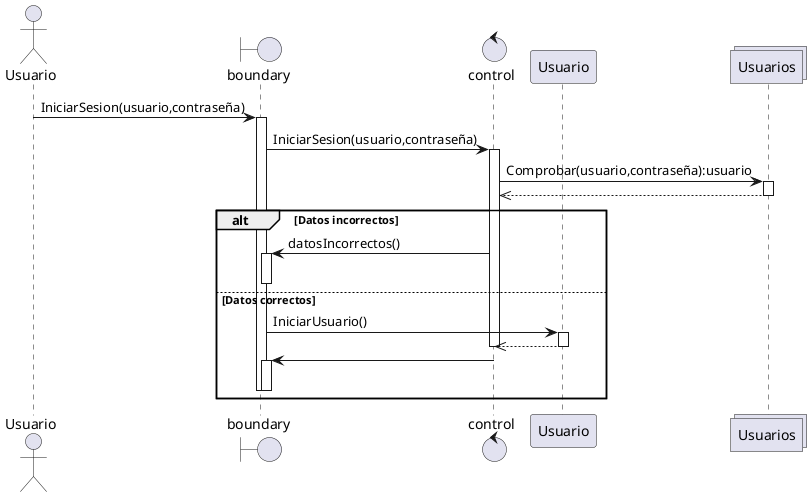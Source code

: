 @startuml Iniciar sesion
actor Usuario
boundary boundary
control control
participant "Usuario" as user
collections Usuarios
Usuario->boundary: IniciarSesion(usuario,contraseña)
activate boundary
boundary->control:IniciarSesion(usuario,contraseña)
activate control
control->Usuarios:Comprobar(usuario,contraseña):usuario
activate Usuarios
control<<--Usuarios
deactivate Usuarios
alt Datos incorrectos
    boundary<-control:datosIncorrectos()
    activate boundary
    deactivate boundary
    else Datos correctos
    boundary->user:IniciarUsuario()
    activate user
    control<<--user 
    deactivate user
    deactivate control
    boundary<-control
    activate boundary
    deactivate boundary
    deactivate boundary
end
@enduml